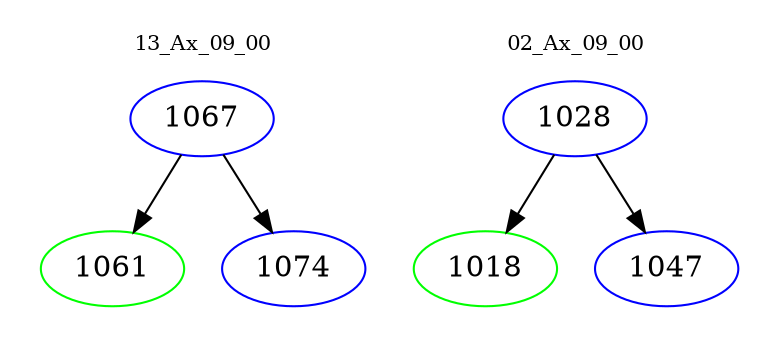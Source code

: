 digraph{
subgraph cluster_0 {
color = white
label = "13_Ax_09_00";
fontsize=10;
T0_1067 [label="1067", color="blue"]
T0_1067 -> T0_1061 [color="black"]
T0_1061 [label="1061", color="green"]
T0_1067 -> T0_1074 [color="black"]
T0_1074 [label="1074", color="blue"]
}
subgraph cluster_1 {
color = white
label = "02_Ax_09_00";
fontsize=10;
T1_1028 [label="1028", color="blue"]
T1_1028 -> T1_1018 [color="black"]
T1_1018 [label="1018", color="green"]
T1_1028 -> T1_1047 [color="black"]
T1_1047 [label="1047", color="blue"]
}
}
